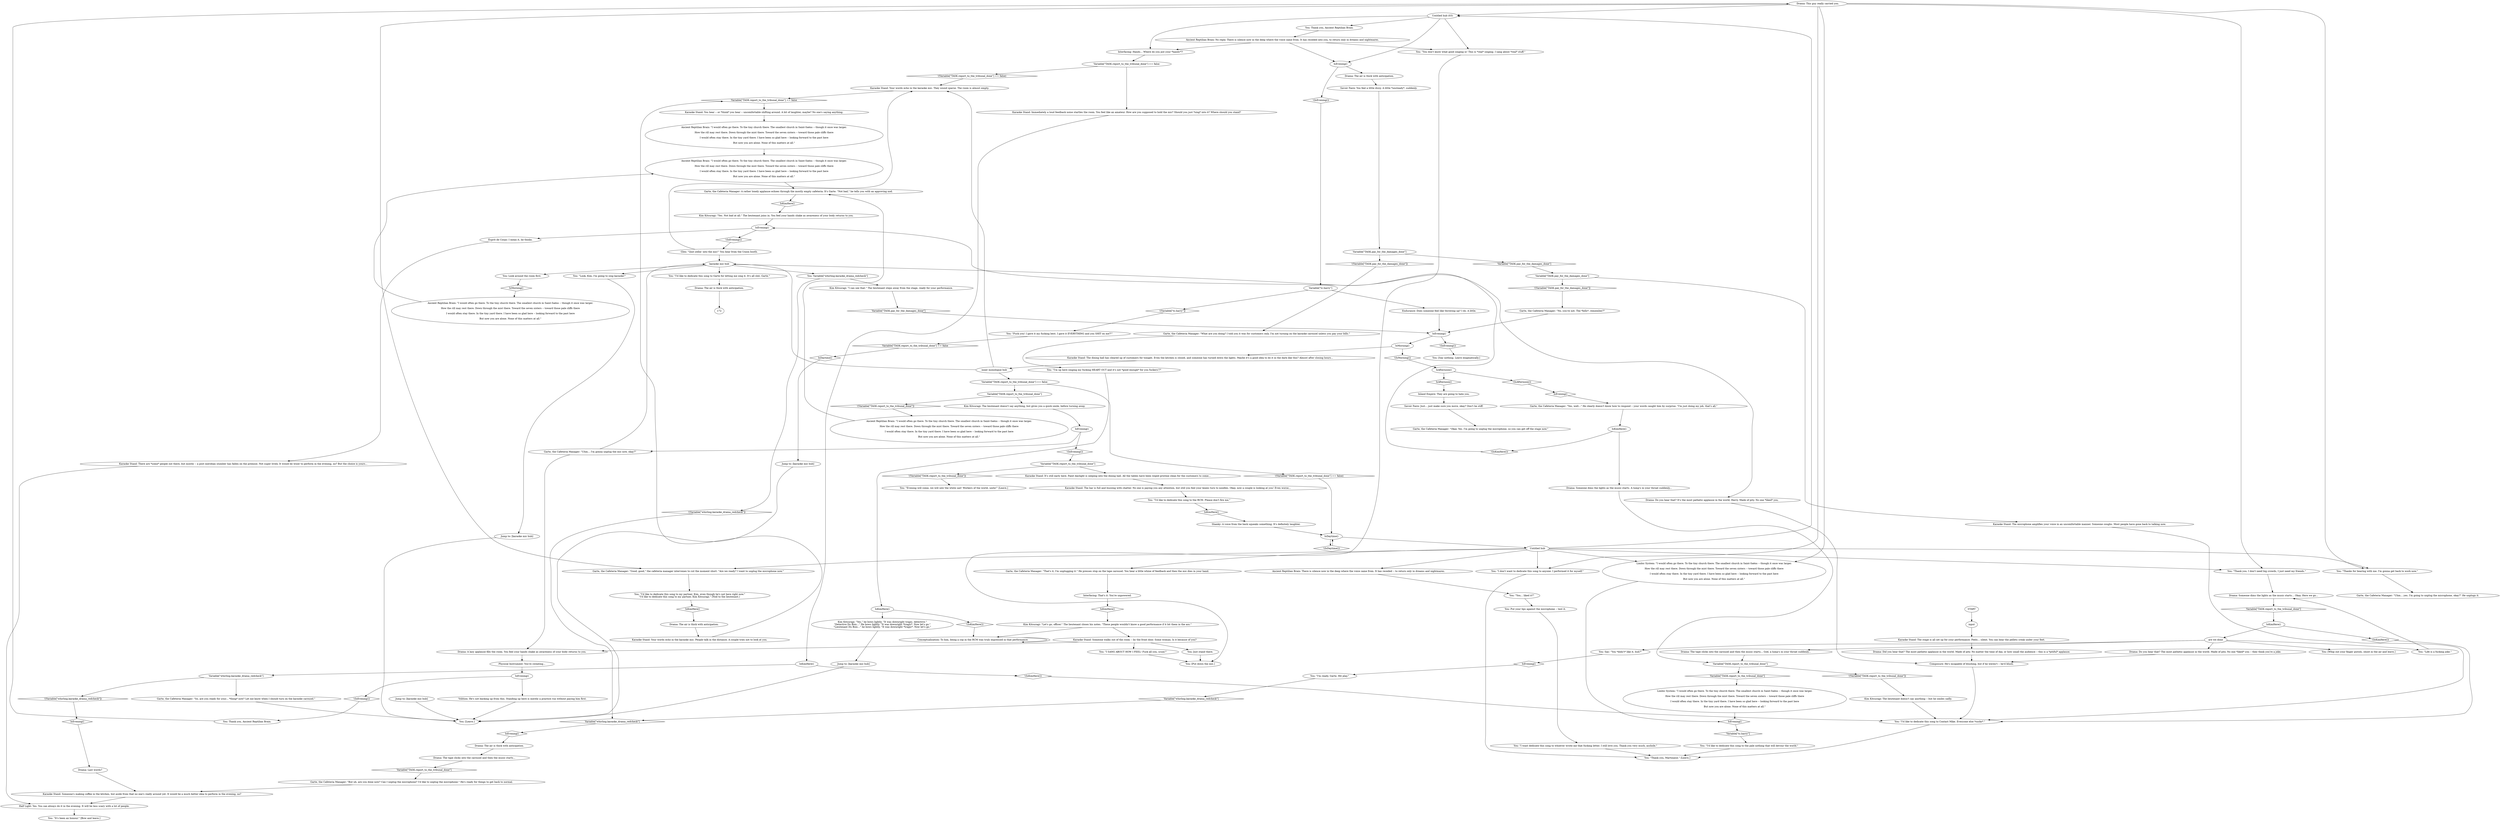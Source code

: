 # WHIRLING F1 / KARAOKE STAND
# Sing karaoke!
# ==================================================
digraph G {
	  0 [label="START"];
	  1 [label="input"];
	  2 [label="Drama: The air is thick with anticipation."];
	  3 [label="Half Light: Yes. You can always do it in the evening. It will be less scary with a lot of people."];
	  4 [label="You: Thank you, Ancient Reptilian Brain."];
	  5 [label="Garte, the Cafeteria Manager: \"Uhm... yes. I'm going to unplug the microphone, okay?\" He unplugs it."];
	  6 [label="You: Just stand there."];
	  7 [label="Karaoke Stand: The stage is all set up for your performance. Feels... silent. You can hear the pellets creak under your feet."];
	  8 [label="Garte, the Cafeteria Manager: \"No, you're not. The *bills*, remember?\""];
	  9 [label="You: \"I don't want to dedicate this song to anyone. I performed it for myself.\""];
	  10 [label="Savoir Faire: Just... just make sure you move, okay? Don't be stiff."];
	  11 [label="Ancient Reptilian Brain: No reply. There is silence now in the deep where the voice came from. It has receded into you, to return only in dreams and nightmares."];
	  12 [label="Interfacing: That's it. You're unpowered."];
	  13 [label="Variable[\"TASK.report_to_the_tribunal_done\"]"];
	  14 [label="Variable[\"TASK.report_to_the_tribunal_done\"]", shape=diamond];
	  15 [label="!(Variable[\"TASK.report_to_the_tribunal_done\"])", shape=diamond];
	  16 [label="Variable[\"TASK.pay_for_the_damages_done\"]"];
	  17 [label="Variable[\"TASK.pay_for_the_damages_done\"]", shape=diamond];
	  18 [label="!(Variable[\"TASK.pay_for_the_damages_done\"])", shape=diamond];
	  19 [label="You: Look around the room first."];
	  20 [label="IsAfternoon()"];
	  21 [label="IsAfternoon()", shape=diamond];
	  22 [label="!(IsAfternoon())", shape=diamond];
	  23 [label="Ancient Reptilian Brain: \"I would often go there. To the tiny church there. The smallest church in Saint-Saëns -- though it once was larger.

How the rill may rest there. Down through the mist there. Toward the seven sisters -- toward those pale cliffs there

I would often stay there. In the tiny yard there. I have been so glad here -- looking forward to the past here

But now you are alone. None of this matters at all.\""];
	  24 [label="Kim Kitsuragi: \"Yes. Not bad at all.\" The lieutenant joins in. You feel your hands shake as awareness of your body returns to you."];
	  25 [label="You: \"I SANG ABOUT HOW I FEEL! Fuck all you, scum!\""];
	  26 [label="Kim Kitsuragi: \"Let's go, officer.\" The lieutenant closes his notes. \"These people wouldn't know a good performance if it bit them in the ass.\""];
	  27 [label="Garte, the Cafeteria Manager: A rather lonely applause echoes through the mostly empty cafeteria. It's Garte. \"Not bad,\" he tells you with an approving nod."];
	  28 [label="Limbic System: \"I would often go there. To the tiny church there. The smallest church in Saint-Saëns -- though it once was larger.

How the rill may rest there. Down through the mist there. Toward the seven sisters -- toward those pale cliffs there

I would often stay there. In the tiny yard there. I have been so glad here -- looking forward to the past here

But now you are alone. None of this matters at all.\""];
	  29 [label="Garte, the Cafeteria Manager: \"What are you doing? I told you it was for customers only. I'm not turning on the karaoke carousel unless you pay your bills.\""];
	  30 [label="Jump to: [karaoke mic hub]"];
	  31 [label="IsEvening()"];
	  32 [label="IsEvening()", shape=diamond];
	  33 [label="!(IsEvening())", shape=diamond];
	  34 [label="IsMorning()"];
	  35 [label="IsMorning()", shape=diamond];
	  36 [label="!(IsMorning())", shape=diamond];
	  37 [label="Karaoke Stand: The dining hall has cleared up of customers for tonight. Even the kitchen is closed, and someone has turned down the lights. Maybe it's a good idea to do it in the dark like this? Almost after closing hours..."];
	  38 [label="You: [Say nothing. Leave enigmatically.]"];
	  39 [label="You: \"Life is a fucking joke.\""];
	  40 [label="You: \"You don't know what good singing is! This is *real* singing. I sang about *real* stuff.\""];
	  41 [label="Drama: A lazy applause fills the room. You feel your hands shake as awareness of your body returns to you."];
	  42 [label="Ancient Reptilian Brain: \"I would often go there. To the tiny church there. The smallest church in Saint-Saëns -- though it once was larger.

How the rill may rest there. Down through the mist there. Toward the seven sisters -- toward those pale cliffs there

I would often stay there. In the tiny yard there. I have been so glad here -- looking forward to the past here

But now you are alone. None of this matters at all.\""];
	  43 [label="Garte, the Cafeteria Manager: \"But uh, are you done now? Can I unplug the microphone? I'd like to unplug the microphone.\" He's ready for things to get back to normal."];
	  44 [label="IsKimHere()"];
	  45 [label="IsKimHere()", shape=diamond];
	  46 [label="!(IsKimHere())", shape=diamond];
	  47 [label="Drama: Someone dims the lights as the music starts. A lump's in your throat suddenly..."];
	  48 [label="Savoir Faire: You feel a little dizzy. A little *unsteady*, suddenly."];
	  49 [label="Drama: Did you hear that? The most pathetic applause in the world. Made of pity. No matter the time of day, or how small the audience -- this is a *pitiful* applause."];
	  50 [label="Variable[\"TASK.report_to_the_tribunal_done\"]"];
	  51 [label="Variable[\"TASK.report_to_the_tribunal_done\"]", shape=diamond];
	  52 [label="!(Variable[\"TASK.report_to_the_tribunal_done\"])", shape=diamond];
	  53 [label="Karaoke Stand: It's still early here. Faint daylight is seeping into the dining hall. All the tables have been wiped pristine clean for the customers to come..."];
	  54 [label="Ancient Reptilian Brain: \"I would often go there. To the tiny church there. The smallest church in Saint-Saëns -- though it once was larger.

How the rill may rest there. Down through the mist there. Toward the seven sisters -- toward those pale cliffs there

I would often stay there. In the tiny yard there. I have been so glad here -- looking forward to the past here

But now you are alone. None of this matters at all.\""];
	  55 [label="IsKimHere()"];
	  56 [label="IsKimHere()", shape=diamond];
	  57 [label="!(IsKimHere())", shape=diamond];
	  58 [label="are we done"];
	  59 [label="Karaoke Stand: Someone's making coffee in the kitchen, but aside from that no one's really around yet. It would be a much better idea to perform in the evening, no?"];
	  60 [label="Karaoke Stand: The bar is full and buzzing with chatter. No one is paying you any attention, but still you feel your knees turn to noodles. Okay, now a couple is looking at you! Even worse..."];
	  61 [label="Garte, the Cafeteria Manager: \"Yes, well...\" He clearly doesn't know how to respond -- your words caught him by surprise. \"I'm just doing my job, that's all.\""];
	  62 [label="Drama: The air is thick with anticipation."];
	  63 [label="Variable[\"tc.harry\"]"];
	  64 [label="Variable[\"tc.harry\"]", shape=diamond];
	  65 [label="!(Variable[\"tc.harry\"])", shape=diamond];
	  66 [label="Endurance: Does someone feel like throwing up? I do. A little."];
	  67 [label="Variable[\"TASK.report_to_the_tribunal_done\"] == false"];
	  68 [label="Variable[\"TASK.report_to_the_tribunal_done\"] == false", shape=diamond];
	  69 [label="!(Variable[\"TASK.report_to_the_tribunal_done\"] == false)", shape=diamond];
	  70 [label="Karaoke Stand: Immediately a loud feedback noise startles the room. You feel like an amateur. How are you supposed to hold the mic? Should you just *sing* into it? Where should you stand?"];
	  71 [label="You: \"I want dedicate this song to whoever wrote me that fucking letter. I still love you. Thank you very much, asshole.\""];
	  72 [label="Untitled hub (03)"];
	  73 [label="IsEvening()"];
	  74 [label="IsEvening()", shape=diamond];
	  75 [label="!(IsEvening())", shape=diamond];
	  76 [label="Esprit de Corps: I mean it, he thinks."];
	  77 [label="Jump to: [karaoke mic hub]"];
	  78 [label="You: \"It's been an honour.\" [Bow and leave.]"];
	  79 [label="Drama: The tape clicks into the carousel and then the music starts... God, a lump's in your throat suddenly..."];
	  80 [label="Karaoke Stand: Your words echo in the karaoke mic. People talk in the distance. A couple tries not to look at you."];
	  81 [label="You: \"I'm ready, Garte. Hit play.\""];
	  82 [label="You: Variable[\"whirling.karaoke_drama_redcheck\"]"];
	  83 [label="Variable[\"whirling.karaoke_drama_redcheck\"]", shape=diamond];
	  84 [label="!(Variable[\"whirling.karaoke_drama_redcheck\"])", shape=diamond];
	  85 [label="Kim Kitsuragi: \"I can see that.\" The lieutenant steps away from the stage, ready for your performance."];
	  86 [label="Jump to: [karaoke mic hub]"];
	  87 [label="inner monologue hub"];
	  88 [label="Composure: He's incapable of blushing, but if he weren't -- he'd blush."];
	  89 [label="IsEvening()"];
	  90 [label="IsEvening()", shape=diamond];
	  91 [label="!(IsEvening())", shape=diamond];
	  92 [label="Garte, the Cafeteria Manager: \"Uhm... I'm gonna unplug the mic now, okay?\""];
	  93 [label="Ancient Reptilian Brain: \"I would often go there. To the tiny church there. The smallest church in Saint-Saëns -- though it once was larger.

How the rill may rest there. Down through the mist there. Toward the seven sisters -- toward those pale cliffs there

I would often stay there. In the tiny yard there. I have been so glad here -- looking forward to the past here

But now you are alone. None of this matters at all.\""];
	  94 [label="You: \"Evening will come, we will sew the white sail! Workers of the world, unite!\" [Leave.]"];
	  95 [label="You: [Whip out your finger pistols, shoot in the air and leave.]"];
	  96 [label="Drama: Do you hear that? The most pathetic applause in the world. Made of pity. No one *liked* you -- they think you're a joke."];
	  97 [label="You: \"Fuck you! I gave it my fucking best. I gave it EVERYTHING and you SHIT on me?!\""];
	  98 [label="karaoke mic hub"];
	  99 [label="You: [Leave.]"];
	  100 [label="You: \"Look, Kim, I'm going to sing karaoke!\""];
	  101 [label="You: \"I'd like to dedicate this song to Garte for letting me sing it. It's all shit, Garte.\""];
	  102 [label="Garte, the Cafeteria Manager: \"Good, good,\" the cafeteria manager intervenes to cut the moment short. \"Are we ready? I want to unplug the microphone now.\""];
	  103 [label="You: \"I'd like to dedicate this song to Contact Mike. Everyone else *sucks*.\""];
	  104 [label="You: \"Thank you. I don't need big crowds, I just need my friends.\""];
	  105 [label="Interfacing: Hands... Where do you put your *hands*?!"];
	  106 [label="IsKimHere()"];
	  107 [label="IsKimHere()", shape=diamond];
	  108 [label="!(IsKimHere())", shape=diamond];
	  109 [label="Variable[\"whirling.karaoke_drama_redcheck\"]"];
	  110 [label="Variable[\"whirling.karaoke_drama_redcheck\"]", shape=diamond];
	  111 [label="!(Variable[\"whirling.karaoke_drama_redcheck\"])", shape=diamond];
	  112 [label="Garte, the Cafeteria Manager: \"So, are you ready for your... *thing* now? Let me know when I should turn on the karaoke carousel.\""];
	  113 [label="Variable[\"TASK.pay_for_the_damages_done\"]"];
	  114 [label="Variable[\"TASK.pay_for_the_damages_done\"]", shape=diamond];
	  115 [label="!(Variable[\"TASK.pay_for_the_damages_done\"])", shape=diamond];
	  116 [label="Karaoke Stand: The microphone amplifies your voice in an uncomfortable manner. Someone coughs. Most people have gone back to talking now."];
	  117 [label="You: \"Thank you, Martinaise.\" [Leave.]"];
	  118 [label="You: Say: \"You *didn't* like it, huh?\""];
	  119 [label="Variable[\"TASK.report_to_the_tribunal_done\"] == false"];
	  120 [label="Variable[\"TASK.report_to_the_tribunal_done\"] == false", shape=diamond];
	  121 [label="!(Variable[\"TASK.report_to_the_tribunal_done\"] == false)", shape=diamond];
	  122 [label="Variable[\"TASK.report_to_the_tribunal_done\"]"];
	  123 [label="Variable[\"TASK.report_to_the_tribunal_done\"]", shape=diamond];
	  124 [label="!(Variable[\"TASK.report_to_the_tribunal_done\"])", shape=diamond];
	  125 [label="Kim Kitsuragi: The lieutenant doesn't say anything, but gives you a quick smile, before turning away."];
	  126 [label="Drama: The air is thick with anticipation."];
	  127 [label="You: Thank you, Ancient Reptilian Brain."];
	  128 [label="Ancient Reptilian Brain: There is silence now in the deep where the voice came from. It has receded -- to return only in dreams and nightmares."];
	  129 [label="Drama: This guy really carried you."];
	  130 [label="You: \"You... liked it?\""];
	  131 [label="Karaoke Stand: Someone walks out of the room -- by the front door. Some woman. Is it because of you?"];
	  132 [label="IsDaytime()"];
	  133 [label="IsDaytime()", shape=diamond];
	  134 [label="!(IsDaytime())", shape=diamond];
	  135 [label="Untitled hub"];
	  136 [label="Physical Instrument: You're sweating..."];
	  137 [label="You: \"I'd like to dedicate this song to the RCM. Please don't fire me.\""];
	  138 [label="Garte, the Cafeteria Manager: \"That's it, I'm unplugging it.\" He presses stop on the tape carousel. You hear a little whine of feedback and then the mic dies in your hand."];
	  139 [label="You: [Put down the mic.]"];
	  140 [label="Conceptualization: To him, being a cop in the RCM was truly expressed in that performance."];
	  141 [label="Karaoke Stand: There are *some* people out there, but mostly -- a post meridian slumber has fallen on the premise. Not super lively. It would be wiser to perform in the evening, no? But the choice is yours..."];
	  142 [label="Inland Empire: They are going to hate you."];
	  143 [label="IsEvening()"];
	  144 [label="IsEvening()", shape=diamond];
	  145 [label="!(IsEvening())", shape=diamond];
	  146 [label="Volition: He's not backing up from this. Standing up here is merely a practice run without paying him first."];
	  147 [label="You: \"I'm up here singing my fucking HEART OUT and it's not *good enough* for you fuckers!?\""];
	  148 [label="Karaoke Stand: Your words echo in the karaoke mic. They sound sparse. The room is almost empty."];
	  149 [label="Glen: \"Quit yellin' into the mic!\" You hear from the Union booth."];
	  150 [label="Karaoke Stand: You hear -- or *think* you hear -- uncomfortable shifting around. A bit of laughter, maybe? No one's saying anything."];
	  151 [label="IsKimHere()"];
	  152 [label="IsKimHere()", shape=diamond];
	  153 [label="!(IsKimHere())", shape=diamond];
	  154 [label="Kim Kitsuragi: \"Yes,\" he bows lightly. \"It was downright tragic, detective.\"\n\"Detective Du Bois...\" He bows lightly. \"It was downright *tragic*. Now let's go.\"\n\"Lieutenant Du Bois...\" he bows lightly. \"It was downright *tragic*. Now let's go.\""];
	  155 [label="You: Put your lips against the microphone -- test it."];
	  156 [label="Drama: Do you hear that? It's the most pathetic applause in the world, Harry. Made of pity. No one *liked* you."];
	  157 [label="You: \"I'd like to dedicate this song to the pale nothing that will devour the world.\""];
	  158 [label="You: \"Thanks for bearing with me. I'm gonna get back to work now.\""];
	  159 [label="IsEvening()"];
	  160 [label="IsEvening()", shape=diamond];
	  161 [label="!(IsEvening())", shape=diamond];
	  162 [label="Drama: The air is thick with anticipation."];
	  163 [label="Drama: Last words?"];
	  164 [label="You: \"I'd like to dedicate this song to my partner, Kim, even though he's not here right now.\"\n\"I'd like to dedicate this song to my partner, Kim Kitsuragi.\" (Nod to the lieutenant.) "];
	  165 [label="Limbic System: \"I would often go there. To the tiny church there. The smallest church in Saint-Saëns -- though it once was larger.

How the rill may rest there. Down through the mist there. Toward the seven sisters -- toward those pale cliffs there

I would often stay there. In the tiny yard there. I have been so glad here -- looking forward to the past here

But now you are alone. None of this matters at all.\""];
	  166 [label="Kim Kitsuragi: The lieutenant doesn't say anything -- but he smiles sadly."];
	  167 [label="Shanky: A voice from the back squeaks something. It's definitely laughter."];
	  168 [label="Jump to: [karaoke mic hub]"];
	  169 [label="Garte, the Cafeteria Manager: \"Okay. Yes. I'm going to unplug the microphone, so you can get off the stage now.\""];
	  170 [label="Drama: Someone dims the lights as the music starts... Okay. Here we go..."];
	  171 [label="Drama: The tape clicks into the carousel and then the music starts..."];
	  0 -> 1
	  1 -> 7
	  2 -> 171
	  3 -> 78
	  4 -> 11
	  6 -> 139
	  7 -> 49
	  8 -> 31
	  9 -> 117
	  10 -> 169
	  11 -> 40
	  11 -> 105
	  11 -> 159
	  12 -> 152
	  13 -> 14
	  13 -> 15
	  14 -> 28
	  15 -> 166
	  16 -> 17
	  16 -> 18
	  17 -> 113
	  18 -> 29
	  19 -> 35
	  20 -> 21
	  20 -> 22
	  21 -> 142
	  22 -> 32
	  23 -> 27
	  24 -> 73
	  25 -> 139
	  26 -> 131
	  26 -> 140
	  27 -> 45
	  28 -> 90
	  29 -> 147
	  30 -> 99
	  31 -> 33
	  31 -> 34
	  32 -> 61
	  33 -> 38
	  34 -> 36
	  34 -> 37
	  35 -> 54
	  36 -> 20
	  37 -> 87
	  39 -> 170
	  40 -> 139
	  41 -> 136
	  42 -> 27
	  43 -> 59
	  44 -> 46
	  44 -> 47
	  45 -> 24
	  46 -> 73
	  47 -> 13
	  48 -> 16
	  49 -> 88
	  50 -> 52
	  50 -> 53
	  51 -> 55
	  52 -> 94
	  53 -> 60
	  54 -> 42
	  55 -> 57
	  55 -> 58
	  56 -> 126
	  57 -> 103
	  58 -> 96
	  58 -> 39
	  58 -> 79
	  58 -> 118
	  58 -> 95
	  59 -> 3
	  60 -> 137
	  61 -> 44
	  62 -> 172
	  63 -> 65
	  63 -> 66
	  64 -> 157
	  65 -> 97
	  66 -> 31
	  67 -> 69
	  67 -> 70
	  68 -> 150
	  69 -> 148
	  70 -> 106
	  71 -> 117
	  72 -> 40
	  72 -> 105
	  72 -> 4
	  72 -> 159
	  73 -> 75
	  73 -> 76
	  74 -> 81
	  75 -> 149
	  76 -> 141
	  77 -> 99
	  79 -> 13
	  80 -> 68
	  81 -> 83
	  82 -> 84
	  82 -> 85
	  83 -> 110
	  84 -> 110
	  85 -> 114
	  86 -> 99
	  87 -> 98
	  87 -> 148
	  87 -> 119
	  88 -> 103
	  89 -> 91
	  89 -> 92
	  90 -> 64
	  91 -> 50
	  92 -> 41
	  92 -> 98
	  93 -> 42
	  96 -> 88
	  97 -> 120
	  98 -> 100
	  98 -> 101
	  98 -> 82
	  98 -> 19
	  98 -> 156
	  100 -> 86
	  101 -> 62
	  102 -> 164
	  103 -> 117
	  104 -> 170
	  105 -> 67
	  106 -> 108
	  106 -> 109
	  107 -> 167
	  108 -> 103
	  109 -> 112
	  109 -> 111
	  110 -> 160
	  111 -> 144
	  112 -> 99
	  113 -> 115
	  113 -> 116
	  114 -> 31
	  115 -> 8
	  116 -> 103
	  118 -> 74
	  119 -> 121
	  119 -> 122
	  120 -> 133
	  121 -> 132
	  122 -> 124
	  122 -> 125
	  123 -> 43
	  124 -> 23
	  125 -> 89
	  126 -> 80
	  127 -> 129
	  128 -> 130
	  129 -> 165
	  129 -> 102
	  129 -> 72
	  129 -> 104
	  129 -> 9
	  129 -> 158
	  130 -> 155
	  131 -> 41
	  131 -> 25
	  131 -> 6
	  132 -> 134
	  132 -> 135
	  133 -> 168
	  134 -> 132
	  135 -> 128
	  135 -> 165
	  135 -> 102
	  135 -> 72
	  135 -> 104
	  135 -> 138
	  135 -> 9
	  135 -> 158
	  136 -> 143
	  137 -> 107
	  138 -> 12
	  140 -> 140
	  141 -> 3
	  142 -> 10
	  143 -> 145
	  143 -> 146
	  144 -> 163
	  145 -> 127
	  146 -> 99
	  147 -> 151
	  148 -> 68
	  149 -> 98
	  149 -> 148
	  150 -> 93
	  151 -> 153
	  151 -> 154
	  152 -> 26
	  153 -> 140
	  154 -> 77
	  155 -> 71
	  156 -> 88
	  157 -> 117
	  158 -> 5
	  159 -> 161
	  159 -> 162
	  160 -> 2
	  161 -> 63
	  162 -> 48
	  163 -> 59
	  164 -> 56
	  165 -> 90
	  166 -> 103
	  167 -> 132
	  168 -> 99
	  170 -> 51
	  171 -> 123
}

